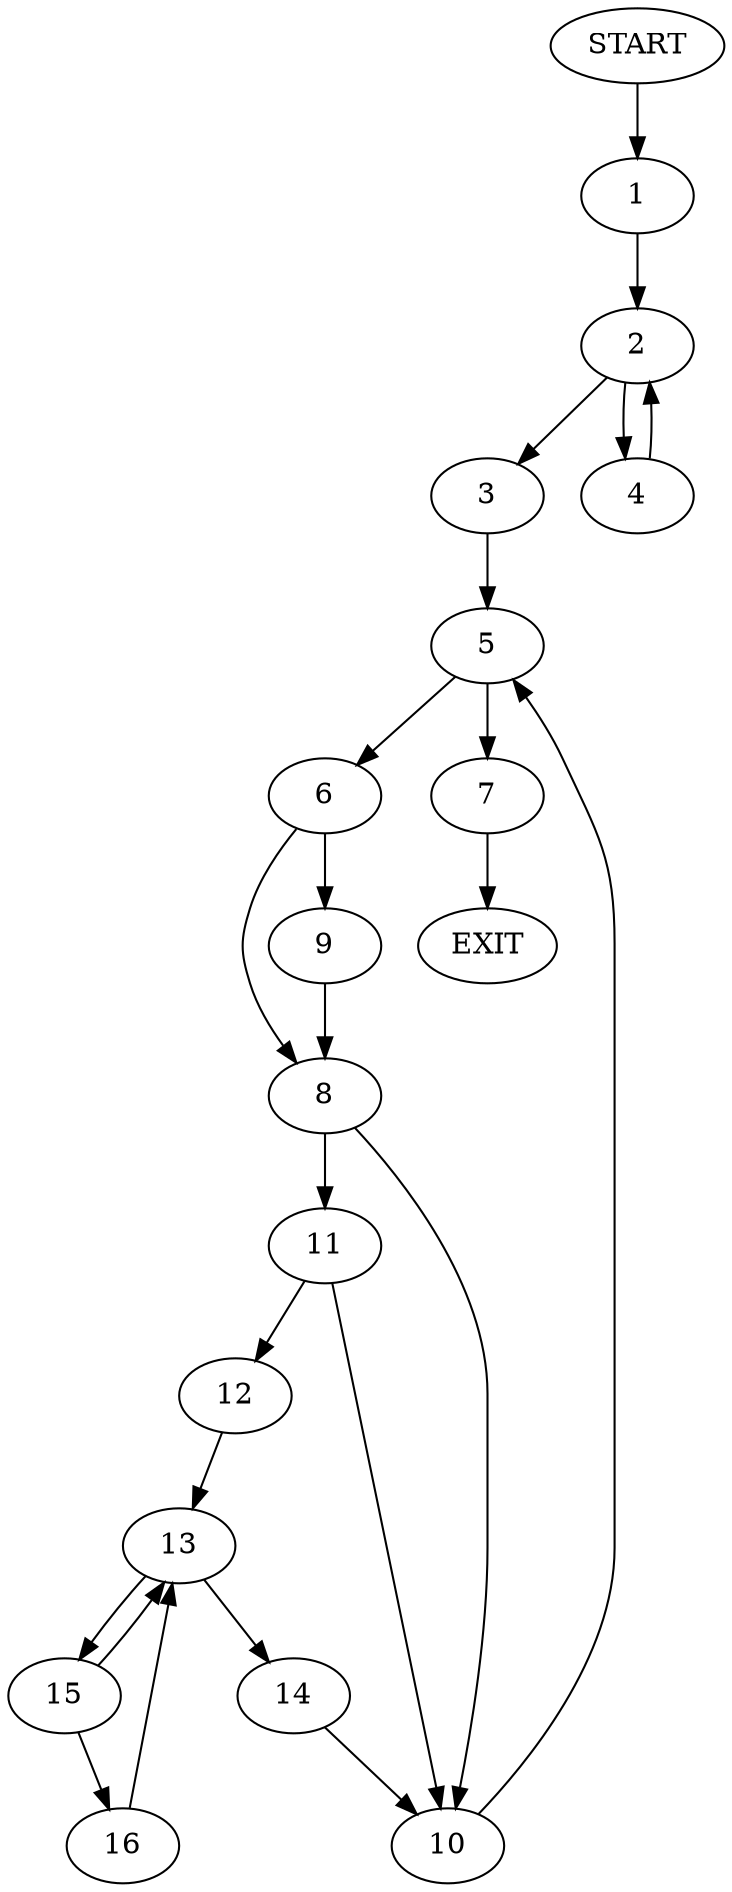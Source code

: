 digraph {
0 [label="START"]
17 [label="EXIT"]
0 -> 1
1 -> 2
2 -> 3
2 -> 4
4 -> 2
3 -> 5
5 -> 6
5 -> 7
6 -> 8
6 -> 9
7 -> 17
9 -> 8
8 -> 10
8 -> 11
10 -> 5
11 -> 10
11 -> 12
12 -> 13
13 -> 14
13 -> 15
15 -> 16
15 -> 13
14 -> 10
16 -> 13
}
